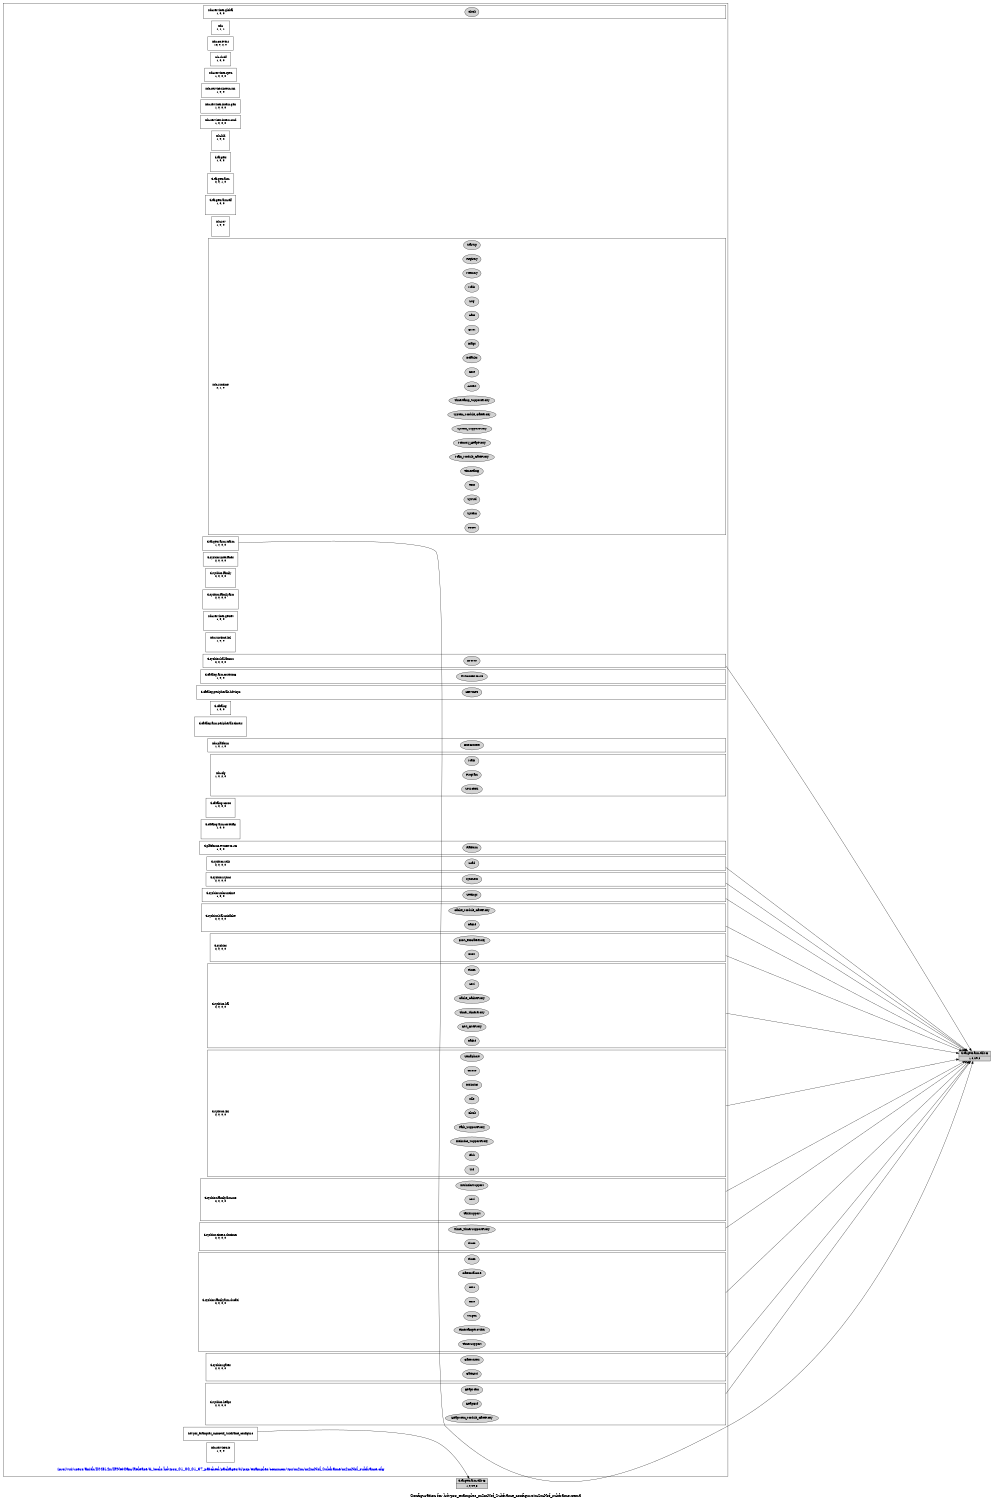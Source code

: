 digraph configuration {
    size="7.5,10";
    rankdir=LR;
    ranksep=".50 equally";
    concentrate=true;
    compound=true;
    label="\nConfiguration for hdvpss_examples_m2mNsf_Subframe_configuro/m2mNsf_subframe.xem3"
  node [font=Helvetica, fontsize=14, fontcolor=black];  subgraph cluster0 {label=""; __cfg [label="/proj/vsi/users/anith/DM812x/IPNetCam/Release/ti_tools/hdvpss_01_00_01_37_patched/packages/ti/psp/examples/common/vps/m2m/m2mNsf_Subframe/m2mNsf_subframe.cfg", color=white, fontcolor=blue];
    node [font=Helvetica, fontsize=10];    subgraph cluster1 {
        label="";
        xdc_services_global__top [shape=box,label="xdc.services.global\n1, 0, 0", color=white];
        xdc_services_global__bot [shape=point,label="", style=invis];
        xdc_services_global_Clock [style=filled,fillcolor=lightgray, label="Clock"];
        xdc_services_global__top -> xdc_services_global_Clock[style=invis];
        xdc_services_global_Clock -> xdc_services_global__bot[style=invis];
    }
    subgraph cluster2 {
        label="";
        xdc__top [shape=box,label="xdc\n1, 1, 1", color=white];
    }
    subgraph cluster3 {
        label="";
        xdc_corevers__top [shape=box,label="xdc.corevers\n16, 0, 2, 0", color=white];
    }
    subgraph cluster4 {
        label="";
        xdc_shelf__top [shape=box,label="xdc.shelf\n1, 0, 0", color=white];
    }
    subgraph cluster5 {
        label="";
        xdc_services_spec__top [shape=box,label="xdc.services.spec\n1, 0, 0, 0", color=white];
    }
    subgraph cluster6 {
        label="";
        xdc_services_intern_xsr__top [shape=box,label="xdc.services.intern.xsr\n1, 0, 0", color=white];
    }
    subgraph cluster7 {
        label="";
        xdc_services_intern_gen__top [shape=box,label="xdc.services.intern.gen\n1, 0, 0, 0", color=white];
    }
    subgraph cluster8 {
        label="";
        xdc_services_intern_cmd__top [shape=box,label="xdc.services.intern.cmd\n1, 0, 0, 0", color=white];
    }
    subgraph cluster9 {
        label="";
        xdc_bld__top [shape=box,label="xdc.bld\n1, 0, 2", color=white];
        xdc_bld__bot [shape=point,label="", style=invis];
    }
    subgraph cluster10 {
        label="";
        ti_targets__top [shape=box,label="ti.targets\n1, 0, 3", color=white];
        ti_targets__bot [shape=point,label="", style=invis];
    }
    subgraph cluster11 {
        label="";
        ti_targets_arm__top [shape=box,label="ti.targets.arm\n2, 0, 1, 0", color=white];
        ti_targets_arm__bot [shape=point,label="", style=invis];
    }
    subgraph cluster12 {
        label="";
        ti_targets_arm_elf__top [shape=box,label="ti.targets.arm.elf\n1, 0, 0", color=white];
        ti_targets_arm_elf__bot [shape=point,label="", style=invis];
    }
    subgraph cluster13 {
        label="";
        xdc_rov__top [shape=box,label="xdc.rov\n1, 0, 0", color=white];
        xdc_rov__bot [shape=point,label="", style=invis];
    }
    subgraph cluster14 {
        label="";
        xdc_runtime__top [shape=box,label="xdc.runtime\n2, 1, 0", color=white];
        xdc_runtime__bot [shape=point,label="", style=invis];
        xdc_runtime_Assert [style=filled,fillcolor=lightgray, label="Assert"];
        xdc_runtime__top -> xdc_runtime_Assert[style=invis];
        xdc_runtime_Assert -> xdc_runtime__bot[style=invis];
        xdc_runtime_Core [style=filled,fillcolor=lightgray, label="Core"];
        xdc_runtime__top -> xdc_runtime_Core[style=invis];
        xdc_runtime_Core -> xdc_runtime__bot[style=invis];
        xdc_runtime_Defaults [style=filled,fillcolor=lightgray, label="Defaults"];
        xdc_runtime__top -> xdc_runtime_Defaults[style=invis];
        xdc_runtime_Defaults -> xdc_runtime__bot[style=invis];
        xdc_runtime_Diags [style=filled,fillcolor=lightgray, label="Diags"];
        xdc_runtime__top -> xdc_runtime_Diags[style=invis];
        xdc_runtime_Diags -> xdc_runtime__bot[style=invis];
        xdc_runtime_Error [style=filled,fillcolor=lightgray, label="Error"];
        xdc_runtime__top -> xdc_runtime_Error[style=invis];
        xdc_runtime_Error -> xdc_runtime__bot[style=invis];
        xdc_runtime_Gate [style=filled,fillcolor=lightgray, label="Gate"];
        xdc_runtime__top -> xdc_runtime_Gate[style=invis];
        xdc_runtime_Gate -> xdc_runtime__bot[style=invis];
        xdc_runtime_Log [style=filled,fillcolor=lightgray, label="Log"];
        xdc_runtime__top -> xdc_runtime_Log[style=invis];
        xdc_runtime_Log -> xdc_runtime__bot[style=invis];
        xdc_runtime_Main [style=filled,fillcolor=lightgray, label="Main"];
        xdc_runtime__top -> xdc_runtime_Main[style=invis];
        xdc_runtime_Main -> xdc_runtime__bot[style=invis];
        xdc_runtime_Memory [style=filled,fillcolor=lightgray, label="Memory"];
        xdc_runtime__top -> xdc_runtime_Memory[style=invis];
        xdc_runtime_Memory -> xdc_runtime__bot[style=invis];
        xdc_runtime_Registry [style=filled,fillcolor=lightgray, label="Registry"];
        xdc_runtime__top -> xdc_runtime_Registry[style=invis];
        xdc_runtime_Registry -> xdc_runtime__bot[style=invis];
        xdc_runtime_Startup [style=filled,fillcolor=lightgray, label="Startup"];
        xdc_runtime__top -> xdc_runtime_Startup[style=invis];
        xdc_runtime_Startup -> xdc_runtime__bot[style=invis];
        xdc_runtime_Reset [style=filled,fillcolor=lightgray, label="Reset"];
        xdc_runtime__top -> xdc_runtime_Reset[style=invis];
        xdc_runtime_Reset -> xdc_runtime__bot[style=invis];
        xdc_runtime_System [style=filled,fillcolor=lightgray, label="System"];
        xdc_runtime__top -> xdc_runtime_System[style=invis];
        xdc_runtime_System -> xdc_runtime__bot[style=invis];
        xdc_runtime_SysStd [style=filled,fillcolor=lightgray, label="SysStd"];
        xdc_runtime__top -> xdc_runtime_SysStd[style=invis];
        xdc_runtime_SysStd -> xdc_runtime__bot[style=invis];
        xdc_runtime_Text [style=filled,fillcolor=lightgray, label="Text"];
        xdc_runtime__top -> xdc_runtime_Text[style=invis];
        xdc_runtime_Text -> xdc_runtime__bot[style=invis];
        xdc_runtime_Timestamp [style=filled,fillcolor=lightgray, label="Timestamp"];
        xdc_runtime__top -> xdc_runtime_Timestamp[style=invis];
        xdc_runtime_Timestamp -> xdc_runtime__bot[style=invis];
        xdc_runtime_Main_Module_GateProxy [style=filled,fillcolor=lightgray, label="Main_Module_GateProxy"];
        xdc_runtime__top -> xdc_runtime_Main_Module_GateProxy[style=invis];
        xdc_runtime_Main_Module_GateProxy -> xdc_runtime__bot[style=invis];
        xdc_runtime_Memory_HeapProxy [style=filled,fillcolor=lightgray, label="Memory_HeapProxy"];
        xdc_runtime__top -> xdc_runtime_Memory_HeapProxy[style=invis];
        xdc_runtime_Memory_HeapProxy -> xdc_runtime__bot[style=invis];
        xdc_runtime_System_SupportProxy [style=filled,fillcolor=lightgray, label="System_SupportProxy"];
        xdc_runtime__top -> xdc_runtime_System_SupportProxy[style=invis];
        xdc_runtime_System_SupportProxy -> xdc_runtime__bot[style=invis];
        xdc_runtime_System_Module_GateProxy [style=filled,fillcolor=lightgray, label="System_Module_GateProxy"];
        xdc_runtime__top -> xdc_runtime_System_Module_GateProxy[style=invis];
        xdc_runtime_System_Module_GateProxy -> xdc_runtime__bot[style=invis];
        xdc_runtime_Timestamp_SupportProxy [style=filled,fillcolor=lightgray, label="Timestamp_SupportProxy"];
        xdc_runtime__top -> xdc_runtime_Timestamp_SupportProxy[style=invis];
        xdc_runtime_Timestamp_SupportProxy -> xdc_runtime__bot[style=invis];
    }
    subgraph cluster15 {
        label="";
        ti_targets_arm_rtsarm__top [shape=box,label="ti.targets.arm.rtsarm\n1, 0, 0, 0", color=white];
    }
    subgraph cluster16 {
        label="";
        ti_sysbios_interfaces__top [shape=box,label="ti.sysbios.interfaces\n2, 0, 0, 0", color=white];
    }
    subgraph cluster17 {
        label="";
        ti_sysbios_family__top [shape=box,label="ti.sysbios.family\n2, 0, 0, 0", color=white];
        ti_sysbios_family__bot [shape=point,label="", style=invis];
    }
    subgraph cluster18 {
        label="";
        ti_sysbios_family_arm__top [shape=box,label="ti.sysbios.family.arm\n2, 0, 0, 0", color=white];
        ti_sysbios_family_arm__bot [shape=point,label="", style=invis];
    }
    subgraph cluster19 {
        label="";
        xdc_services_getset__top [shape=box,label="xdc.services.getset\n1, 0, 0", color=white];
        xdc_services_getset__bot [shape=point,label="", style=invis];
    }
    subgraph cluster20 {
        label="";
        xdc_runtime_knl__top [shape=box,label="xdc.runtime.knl\n1, 0, 0", color=white];
        xdc_runtime_knl__bot [shape=point,label="", style=invis];
    }
    subgraph cluster21 {
        label="";
        ti_sysbios_hal_ammu__top [shape=box,label="ti.sysbios.hal.ammu\n2, 0, 0, 0", color=white];
        ti_sysbios_hal_ammu__bot [shape=point,label="", style=invis];
        ti_sysbios_hal_ammu_AMMU [style=filled,fillcolor=lightgray, label="AMMU"];
        ti_sysbios_hal_ammu__top -> ti_sysbios_hal_ammu_AMMU[style=invis];
        ti_sysbios_hal_ammu_AMMU -> ti_sysbios_hal_ammu__bot[style=invis];
    }
    subgraph cluster22 {
        label="";
        ti_catalog_arm_cortexm3__top [shape=box,label="ti.catalog.arm.cortexm3\n1, 0, 0", color=white];
        ti_catalog_arm_cortexm3__bot [shape=point,label="", style=invis];
        ti_catalog_arm_cortexm3_TMS320DM8148 [style=filled,fillcolor=lightgray, label="TMS320DM8148"];
        ti_catalog_arm_cortexm3__top -> ti_catalog_arm_cortexm3_TMS320DM8148[style=invis];
        ti_catalog_arm_cortexm3_TMS320DM8148 -> ti_catalog_arm_cortexm3__bot[style=invis];
    }
    subgraph cluster23 {
        label="";
        ti_catalog_peripherals_hdvicp2__top [shape=box,label="ti.catalog.peripherals.hdvicp2\n", color=white];
        ti_catalog_peripherals_hdvicp2__bot [shape=point,label="", style=invis];
        ti_catalog_peripherals_hdvicp2_HDVICP2 [style=filled,fillcolor=lightgray, label="HDVICP2"];
        ti_catalog_peripherals_hdvicp2__top -> ti_catalog_peripherals_hdvicp2_HDVICP2[style=invis];
        ti_catalog_peripherals_hdvicp2_HDVICP2 -> ti_catalog_peripherals_hdvicp2__bot[style=invis];
    }
    subgraph cluster24 {
        label="";
        ti_catalog__top [shape=box,label="ti.catalog\n1, 0, 0", color=white];
    }
    subgraph cluster25 {
        label="";
        ti_catalog_arm_peripherals_timers__top [shape=box,label="ti.catalog.arm.peripherals.timers\n", color=white];
        ti_catalog_arm_peripherals_timers__bot [shape=point,label="", style=invis];
    }
    subgraph cluster26 {
        label="";
        xdc_platform__top [shape=box,label="xdc.platform\n1, 0, 1, 0", color=white];
        xdc_platform__bot [shape=point,label="", style=invis];
        xdc_platform_ExeContext [style=filled,fillcolor=lightgray, label="ExeContext"];
        xdc_platform__top -> xdc_platform_ExeContext[style=invis];
        xdc_platform_ExeContext -> xdc_platform__bot[style=invis];
    }
    subgraph cluster27 {
        label="";
        xdc_cfg__top [shape=box,label="xdc.cfg\n1, 0, 2, 0", color=white];
        xdc_cfg__bot [shape=point,label="", style=invis];
        xdc_cfg_Program [style=filled,fillcolor=lightgray, label="Program"];
        xdc_cfg__top -> xdc_cfg_Program[style=invis];
        xdc_cfg_Program -> xdc_cfg__bot[style=invis];
        xdc_cfg_Main [style=filled,fillcolor=lightgray, label="Main"];
        xdc_cfg__top -> xdc_cfg_Main[style=invis];
        xdc_cfg_Main -> xdc_cfg__bot[style=invis];
        xdc_cfg_SourceDir [style=filled,fillcolor=lightgray, label="SourceDir"];
        xdc_cfg__top -> xdc_cfg_SourceDir[style=invis];
        xdc_cfg_SourceDir -> xdc_cfg__bot[style=invis];
    }
    subgraph cluster28 {
        label="";
        ti_catalog_c6000__top [shape=box,label="ti.catalog.c6000\n1, 0, 0, 0", color=white];
        ti_catalog_c6000__bot [shape=point,label="", style=invis];
    }
    subgraph cluster29 {
        label="";
        ti_catalog_arm_cortexa8__top [shape=box,label="ti.catalog.arm.cortexa8\n1, 0, 0", color=white];
        ti_catalog_arm_cortexa8__bot [shape=point,label="", style=invis];
    }
    subgraph cluster30 {
        label="";
        ti_platforms_evmDM8148__top [shape=box,label="ti.platforms.evmDM8148\n1, 0, 0", color=white];
        ti_platforms_evmDM8148__bot [shape=point,label="", style=invis];
        ti_platforms_evmDM8148_Platform [style=filled,fillcolor=lightgray, label="Platform"];
        ti_platforms_evmDM8148__top -> ti_platforms_evmDM8148_Platform[style=invis];
        ti_platforms_evmDM8148_Platform -> ti_platforms_evmDM8148__bot[style=invis];
    }
    subgraph cluster31 {
        label="";
        ti_sysbios__top [shape=box,label="ti.sysbios\n2, 0, 0, 0", color=white];
        ti_sysbios__bot [shape=point,label="", style=invis];
        ti_sysbios_BIOS [style=filled,fillcolor=lightgray, label="BIOS"];
        ti_sysbios__top -> ti_sysbios_BIOS[style=invis];
        ti_sysbios_BIOS -> ti_sysbios__bot[style=invis];
        ti_sysbios_BIOS_RtsGateProxy [style=filled,fillcolor=lightgray, label="BIOS_RtsGateProxy"];
        ti_sysbios__top -> ti_sysbios_BIOS_RtsGateProxy[style=invis];
        ti_sysbios_BIOS_RtsGateProxy -> ti_sysbios__bot[style=invis];
    }
    subgraph cluster32 {
        label="";
        ti_sysbios_hal__top [shape=box,label="ti.sysbios.hal\n2, 0, 0, 0", color=white];
        ti_sysbios_hal__bot [shape=point,label="", style=invis];
        ti_sysbios_hal_Hwi [style=filled,fillcolor=lightgray, label="Hwi"];
        ti_sysbios_hal__top -> ti_sysbios_hal_Hwi[style=invis];
        ti_sysbios_hal_Hwi -> ti_sysbios_hal__bot[style=invis];
        ti_sysbios_hal_Timer [style=filled,fillcolor=lightgray, label="Timer"];
        ti_sysbios_hal__top -> ti_sysbios_hal_Timer[style=invis];
        ti_sysbios_hal_Timer -> ti_sysbios_hal__bot[style=invis];
        ti_sysbios_hal_Cache [style=filled,fillcolor=lightgray, label="Cache"];
        ti_sysbios_hal__top -> ti_sysbios_hal_Cache[style=invis];
        ti_sysbios_hal_Cache -> ti_sysbios_hal__bot[style=invis];
        ti_sysbios_hal_Hwi_HwiProxy [style=filled,fillcolor=lightgray, label="Hwi_HwiProxy"];
        ti_sysbios_hal__top -> ti_sysbios_hal_Hwi_HwiProxy[style=invis];
        ti_sysbios_hal_Hwi_HwiProxy -> ti_sysbios_hal__bot[style=invis];
        ti_sysbios_hal_Timer_TimerProxy [style=filled,fillcolor=lightgray, label="Timer_TimerProxy"];
        ti_sysbios_hal__top -> ti_sysbios_hal_Timer_TimerProxy[style=invis];
        ti_sysbios_hal_Timer_TimerProxy -> ti_sysbios_hal__bot[style=invis];
        ti_sysbios_hal_Cache_CacheProxy [style=filled,fillcolor=lightgray, label="Cache_CacheProxy"];
        ti_sysbios_hal__top -> ti_sysbios_hal_Cache_CacheProxy[style=invis];
        ti_sysbios_hal_Cache_CacheProxy -> ti_sysbios_hal__bot[style=invis];
    }
    subgraph cluster33 {
        label="";
        ti_sysbios_knl__top [shape=box,label="ti.sysbios.knl\n2, 0, 0, 0", color=white];
        ti_sysbios_knl__bot [shape=point,label="", style=invis];
        ti_sysbios_knl_Clock [style=filled,fillcolor=lightgray, label="Clock"];
        ti_sysbios_knl__top -> ti_sysbios_knl_Clock[style=invis];
        ti_sysbios_knl_Clock -> ti_sysbios_knl__bot[style=invis];
        ti_sysbios_knl_Idle [style=filled,fillcolor=lightgray, label="Idle"];
        ti_sysbios_knl__top -> ti_sysbios_knl_Idle[style=invis];
        ti_sysbios_knl_Idle -> ti_sysbios_knl__bot[style=invis];
        ti_sysbios_knl_Intrinsics [style=filled,fillcolor=lightgray, label="Intrinsics"];
        ti_sysbios_knl__top -> ti_sysbios_knl_Intrinsics[style=invis];
        ti_sysbios_knl_Intrinsics -> ti_sysbios_knl__bot[style=invis];
        ti_sysbios_knl_Queue [style=filled,fillcolor=lightgray, label="Queue"];
        ti_sysbios_knl__top -> ti_sysbios_knl_Queue[style=invis];
        ti_sysbios_knl_Queue -> ti_sysbios_knl__bot[style=invis];
        ti_sysbios_knl_Semaphore [style=filled,fillcolor=lightgray, label="Semaphore"];
        ti_sysbios_knl__top -> ti_sysbios_knl_Semaphore[style=invis];
        ti_sysbios_knl_Semaphore -> ti_sysbios_knl__bot[style=invis];
        ti_sysbios_knl_Swi [style=filled,fillcolor=lightgray, label="Swi"];
        ti_sysbios_knl__top -> ti_sysbios_knl_Swi[style=invis];
        ti_sysbios_knl_Swi -> ti_sysbios_knl__bot[style=invis];
        ti_sysbios_knl_Task [style=filled,fillcolor=lightgray, label="Task"];
        ti_sysbios_knl__top -> ti_sysbios_knl_Task[style=invis];
        ti_sysbios_knl_Task -> ti_sysbios_knl__bot[style=invis];
        ti_sysbios_knl_Intrinsics_SupportProxy [style=filled,fillcolor=lightgray, label="Intrinsics_SupportProxy"];
        ti_sysbios_knl__top -> ti_sysbios_knl_Intrinsics_SupportProxy[style=invis];
        ti_sysbios_knl_Intrinsics_SupportProxy -> ti_sysbios_knl__bot[style=invis];
        ti_sysbios_knl_Task_SupportProxy [style=filled,fillcolor=lightgray, label="Task_SupportProxy"];
        ti_sysbios_knl__top -> ti_sysbios_knl_Task_SupportProxy[style=invis];
        ti_sysbios_knl_Task_SupportProxy -> ti_sysbios_knl__bot[style=invis];
    }
    subgraph cluster34 {
        label="";
        ti_sysbios_family_arm_m3__top [shape=box,label="ti.sysbios.family.arm.m3\n2, 0, 0, 0", color=white];
        ti_sysbios_family_arm_m3__bot [shape=point,label="", style=invis];
        ti_sysbios_family_arm_m3_Hwi [style=filled,fillcolor=lightgray, label="Hwi"];
        ti_sysbios_family_arm_m3__top -> ti_sysbios_family_arm_m3_Hwi[style=invis];
        ti_sysbios_family_arm_m3_Hwi -> ti_sysbios_family_arm_m3__bot[style=invis];
        ti_sysbios_family_arm_m3_IntrinsicsSupport [style=filled,fillcolor=lightgray, label="IntrinsicsSupport"];
        ti_sysbios_family_arm_m3__top -> ti_sysbios_family_arm_m3_IntrinsicsSupport[style=invis];
        ti_sysbios_family_arm_m3_IntrinsicsSupport -> ti_sysbios_family_arm_m3__bot[style=invis];
        ti_sysbios_family_arm_m3_TaskSupport [style=filled,fillcolor=lightgray, label="TaskSupport"];
        ti_sysbios_family_arm_m3__top -> ti_sysbios_family_arm_m3_TaskSupport[style=invis];
        ti_sysbios_family_arm_m3_TaskSupport -> ti_sysbios_family_arm_m3__bot[style=invis];
    }
    subgraph cluster35 {
        label="";
        ti_sysbios_timers_dmtimer__top [shape=box,label="ti.sysbios.timers.dmtimer\n2, 0, 0, 0", color=white];
        ti_sysbios_timers_dmtimer__bot [shape=point,label="", style=invis];
        ti_sysbios_timers_dmtimer_Timer [style=filled,fillcolor=lightgray, label="Timer"];
        ti_sysbios_timers_dmtimer__top -> ti_sysbios_timers_dmtimer_Timer[style=invis];
        ti_sysbios_timers_dmtimer_Timer -> ti_sysbios_timers_dmtimer__bot[style=invis];
        ti_sysbios_timers_dmtimer_Timer_TimerSupportProxy [style=filled,fillcolor=lightgray, label="Timer_TimerSupportProxy"];
        ti_sysbios_timers_dmtimer__top -> ti_sysbios_timers_dmtimer_Timer_TimerSupportProxy[style=invis];
        ti_sysbios_timers_dmtimer_Timer_TimerSupportProxy -> ti_sysbios_timers_dmtimer__bot[style=invis];
    }
    subgraph cluster36 {
        label="";
        ti_sysbios_family_arm_ducati__top [shape=box,label="ti.sysbios.family.arm.ducati\n2, 0, 0, 0", color=white];
        ti_sysbios_family_arm_ducati__bot [shape=point,label="", style=invis];
        ti_sysbios_family_arm_ducati_Core [style=filled,fillcolor=lightgray, label="Core"];
        ti_sysbios_family_arm_ducati__top -> ti_sysbios_family_arm_ducati_Core[style=invis];
        ti_sysbios_family_arm_ducati_Core -> ti_sysbios_family_arm_ducati__bot[style=invis];
        ti_sysbios_family_arm_ducati_CTM [style=filled,fillcolor=lightgray, label="CTM"];
        ti_sysbios_family_arm_ducati__top -> ti_sysbios_family_arm_ducati_CTM[style=invis];
        ti_sysbios_family_arm_ducati_CTM -> ti_sysbios_family_arm_ducati__bot[style=invis];
        ti_sysbios_family_arm_ducati_GateDualCore [style=filled,fillcolor=lightgray, label="GateDualCore"];
        ti_sysbios_family_arm_ducati__top -> ti_sysbios_family_arm_ducati_GateDualCore[style=invis];
        ti_sysbios_family_arm_ducati_GateDualCore -> ti_sysbios_family_arm_ducati__bot[style=invis];
        ti_sysbios_family_arm_ducati_Timer [style=filled,fillcolor=lightgray, label="Timer"];
        ti_sysbios_family_arm_ducati__top -> ti_sysbios_family_arm_ducati_Timer[style=invis];
        ti_sysbios_family_arm_ducati_Timer -> ti_sysbios_family_arm_ducati__bot[style=invis];
        ti_sysbios_family_arm_ducati_TimerSupport [style=filled,fillcolor=lightgray, label="TimerSupport"];
        ti_sysbios_family_arm_ducati__top -> ti_sysbios_family_arm_ducati_TimerSupport[style=invis];
        ti_sysbios_family_arm_ducati_TimerSupport -> ti_sysbios_family_arm_ducati__bot[style=invis];
        ti_sysbios_family_arm_ducati_TimestampProvider [style=filled,fillcolor=lightgray, label="TimestampProvider"];
        ti_sysbios_family_arm_ducati__top -> ti_sysbios_family_arm_ducati_TimestampProvider[style=invis];
        ti_sysbios_family_arm_ducati_TimestampProvider -> ti_sysbios_family_arm_ducati__bot[style=invis];
        ti_sysbios_family_arm_ducati_Wugen [style=filled,fillcolor=lightgray, label="Wugen"];
        ti_sysbios_family_arm_ducati__top -> ti_sysbios_family_arm_ducati_Wugen[style=invis];
        ti_sysbios_family_arm_ducati_Wugen -> ti_sysbios_family_arm_ducati__bot[style=invis];
    }
    subgraph cluster37 {
        label="";
        ti_sysbios_gates__top [shape=box,label="ti.sysbios.gates\n2, 0, 0, 0", color=white];
        ti_sysbios_gates__bot [shape=point,label="", style=invis];
        ti_sysbios_gates_GateHwi [style=filled,fillcolor=lightgray, label="GateHwi"];
        ti_sysbios_gates__top -> ti_sysbios_gates_GateHwi[style=invis];
        ti_sysbios_gates_GateHwi -> ti_sysbios_gates__bot[style=invis];
        ti_sysbios_gates_GateMutex [style=filled,fillcolor=lightgray, label="GateMutex"];
        ti_sysbios_gates__top -> ti_sysbios_gates_GateMutex[style=invis];
        ti_sysbios_gates_GateMutex -> ti_sysbios_gates__bot[style=invis];
    }
    subgraph cluster38 {
        label="";
        ti_sysbios_heaps__top [shape=box,label="ti.sysbios.heaps\n2, 0, 0, 0", color=white];
        ti_sysbios_heaps__bot [shape=point,label="", style=invis];
        ti_sysbios_heaps_HeapBuf [style=filled,fillcolor=lightgray, label="HeapBuf"];
        ti_sysbios_heaps__top -> ti_sysbios_heaps_HeapBuf[style=invis];
        ti_sysbios_heaps_HeapBuf -> ti_sysbios_heaps__bot[style=invis];
        ti_sysbios_heaps_HeapMem [style=filled,fillcolor=lightgray, label="HeapMem"];
        ti_sysbios_heaps__top -> ti_sysbios_heaps_HeapMem[style=invis];
        ti_sysbios_heaps_HeapMem -> ti_sysbios_heaps__bot[style=invis];
        ti_sysbios_heaps_HeapMem_Module_GateProxy [style=filled,fillcolor=lightgray, label="HeapMem_Module_GateProxy"];
        ti_sysbios_heaps__top -> ti_sysbios_heaps_HeapMem_Module_GateProxy[style=invis];
        ti_sysbios_heaps_HeapMem_Module_GateProxy -> ti_sysbios_heaps__bot[style=invis];
    }
    subgraph cluster39 {
        label="";
        ti_sysbios_utils__top [shape=box,label="ti.sysbios.utils\n2, 0, 0, 0", color=white];
        ti_sysbios_utils__bot [shape=point,label="", style=invis];
        ti_sysbios_utils_Load [style=filled,fillcolor=lightgray, label="Load"];
        ti_sysbios_utils__top -> ti_sysbios_utils_Load[style=invis];
        ti_sysbios_utils_Load -> ti_sysbios_utils__bot[style=invis];
    }
    subgraph cluster40 {
        label="";
        ti_sysbios_syncs__top [shape=box,label="ti.sysbios.syncs\n2, 0, 0, 0", color=white];
        ti_sysbios_syncs__bot [shape=point,label="", style=invis];
        ti_sysbios_syncs_SyncSem [style=filled,fillcolor=lightgray, label="SyncSem"];
        ti_sysbios_syncs__top -> ti_sysbios_syncs_SyncSem[style=invis];
        ti_sysbios_syncs_SyncSem -> ti_sysbios_syncs__bot[style=invis];
    }
    subgraph cluster41 {
        label="";
        ti_sysbios_xdcruntime__top [shape=box,label="ti.sysbios.xdcruntime\n1, 0, 0", color=white];
        ti_sysbios_xdcruntime__bot [shape=point,label="", style=invis];
        ti_sysbios_xdcruntime_Settings [style=filled,fillcolor=lightgray, label="Settings"];
        ti_sysbios_xdcruntime__top -> ti_sysbios_xdcruntime_Settings[style=invis];
        ti_sysbios_xdcruntime_Settings -> ti_sysbios_xdcruntime__bot[style=invis];
    }
    subgraph cluster42 {
        label="";
        ti_sysbios_hal_unicache__top [shape=box,label="ti.sysbios.hal.unicache\n2, 0, 0, 0", color=white];
        ti_sysbios_hal_unicache__bot [shape=point,label="", style=invis];
        ti_sysbios_hal_unicache_Cache [style=filled,fillcolor=lightgray, label="Cache"];
        ti_sysbios_hal_unicache__top -> ti_sysbios_hal_unicache_Cache[style=invis];
        ti_sysbios_hal_unicache_Cache -> ti_sysbios_hal_unicache__bot[style=invis];
        ti_sysbios_hal_unicache_Cache_Module_GateProxy [style=filled,fillcolor=lightgray, label="Cache_Module_GateProxy"];
        ti_sysbios_hal_unicache__top -> ti_sysbios_hal_unicache_Cache_Module_GateProxy[style=invis];
        ti_sysbios_hal_unicache_Cache_Module_GateProxy -> ti_sysbios_hal_unicache__bot[style=invis];
    }
    subgraph cluster43 {
        label="";
        hdvpss_examples_m2mNsf_Subframe_configuro__top [shape=box,label="hdvpss_examples_m2mNsf_Subframe_configuro\n", color=white];
    }
    subgraph cluster44 {
        label="";
        xdc_services_io__top [shape=box,label="xdc.services.io\n1, 0, 0", color=white];
        xdc_services_io__bot [shape=point,label="", style=invis];
    }
  }
  node [font=Helvetica, fontsize=10];
    ti_targets_arm_elf_M3__1_0_4__9_0 [shape=record,label="ti.targets.arm.elf.M3|1,0,4.9,0",style=filled, fillcolor=lightgrey];
    ti_targets_arm_rtsarm__top -> ti_targets_arm_elf_M3__1_0_4__9_0 [ltail=cluster15];
    ti_targets_arm_elf_M3__1_0_4__9_0 [shape=record,label="ti.targets.arm.elf.M3|1,0,4.9,0",style=filled, fillcolor=lightgrey];
    ti_sysbios_hal_ammu__bot -> ti_targets_arm_elf_M3__1_0_4__9_0 [ltail=cluster21];
    ti_targets_arm_elf_M3__1_0_4__9_0 [shape=record,label="ti.targets.arm.elf.M3|1,0,4.9,0",style=filled, fillcolor=lightgrey];
    ti_sysbios__bot -> ti_targets_arm_elf_M3__1_0_4__9_0 [ltail=cluster31];
    ti_targets_arm_elf_M3__1_0_4__9_0 [shape=record,label="ti.targets.arm.elf.M3|1,0,4.9,0",style=filled, fillcolor=lightgrey];
    ti_sysbios_hal__bot -> ti_targets_arm_elf_M3__1_0_4__9_0 [ltail=cluster32];
    ti_targets_arm_elf_M3__1_0_4__9_0 [shape=record,label="ti.targets.arm.elf.M3|1,0,4.9,0",style=filled, fillcolor=lightgrey];
    ti_sysbios_knl__bot -> ti_targets_arm_elf_M3__1_0_4__9_0 [ltail=cluster33];
    ti_targets_arm_elf_M3__1_0_4__9_0 [shape=record,label="ti.targets.arm.elf.M3|1,0,4.9,0",style=filled, fillcolor=lightgrey];
    ti_sysbios_family_arm_m3__bot -> ti_targets_arm_elf_M3__1_0_4__9_0 [ltail=cluster34];
    ti_targets_arm_elf_M3__1_0_4__9_0 [shape=record,label="ti.targets.arm.elf.M3|1,0,4.9,0",style=filled, fillcolor=lightgrey];
    ti_sysbios_timers_dmtimer__bot -> ti_targets_arm_elf_M3__1_0_4__9_0 [ltail=cluster35];
    ti_targets_arm_elf_M3__1_0_4__9_0 [shape=record,label="ti.targets.arm.elf.M3|1,0,4.9,0",style=filled, fillcolor=lightgrey];
    ti_sysbios_family_arm_ducati__bot -> ti_targets_arm_elf_M3__1_0_4__9_0 [ltail=cluster36];
    ti_targets_arm_elf_M3__1_0_4__9_0 [shape=record,label="ti.targets.arm.elf.M3|1,0,4.9,0",style=filled, fillcolor=lightgrey];
    ti_sysbios_gates__bot -> ti_targets_arm_elf_M3__1_0_4__9_0 [ltail=cluster37];
    ti_targets_arm_elf_M3__1_0_4__9_0 [shape=record,label="ti.targets.arm.elf.M3|1,0,4.9,0",style=filled, fillcolor=lightgrey];
    ti_sysbios_heaps__bot -> ti_targets_arm_elf_M3__1_0_4__9_0 [ltail=cluster38];
    ti_targets_arm_elf_M3__1_0_4__9_0 [shape=record,label="ti.targets.arm.elf.M3|1,0,4.9,0",style=filled, fillcolor=lightgrey];
    ti_sysbios_utils__bot -> ti_targets_arm_elf_M3__1_0_4__9_0 [ltail=cluster39];
    ti_targets_arm_elf_M3__1_0_4__9_0 [shape=record,label="ti.targets.arm.elf.M3|1,0,4.9,0",style=filled, fillcolor=lightgrey];
    ti_sysbios_syncs__bot -> ti_targets_arm_elf_M3__1_0_4__9_0 [ltail=cluster40];
    ti_targets_arm_elf_M3__1_0_4__9_0 [shape=record,label="ti.targets.arm.elf.M3|1,0,4.9,0",style=filled, fillcolor=lightgrey];
    ti_sysbios_xdcruntime__bot -> ti_targets_arm_elf_M3__1_0_4__9_0 [ltail=cluster41];
    ti_targets_arm_elf_M3__1_0_4__9_0 [shape=record,label="ti.targets.arm.elf.M3|1,0,4.9,0",style=filled, fillcolor=lightgrey];
    ti_sysbios_hal_unicache__bot -> ti_targets_arm_elf_M3__1_0_4__9_0 [ltail=cluster42];
    ti_targets_arm_elf_M3__1_0_4__9_5 [shape=record,label="ti.targets.arm.elf.M3|1,0,4.9,5",style=filled, fillcolor=lightgrey];
    hdvpss_examples_m2mNsf_Subframe_configuro__top -> ti_targets_arm_elf_M3__1_0_4__9_5 [ltail=cluster43];
}
